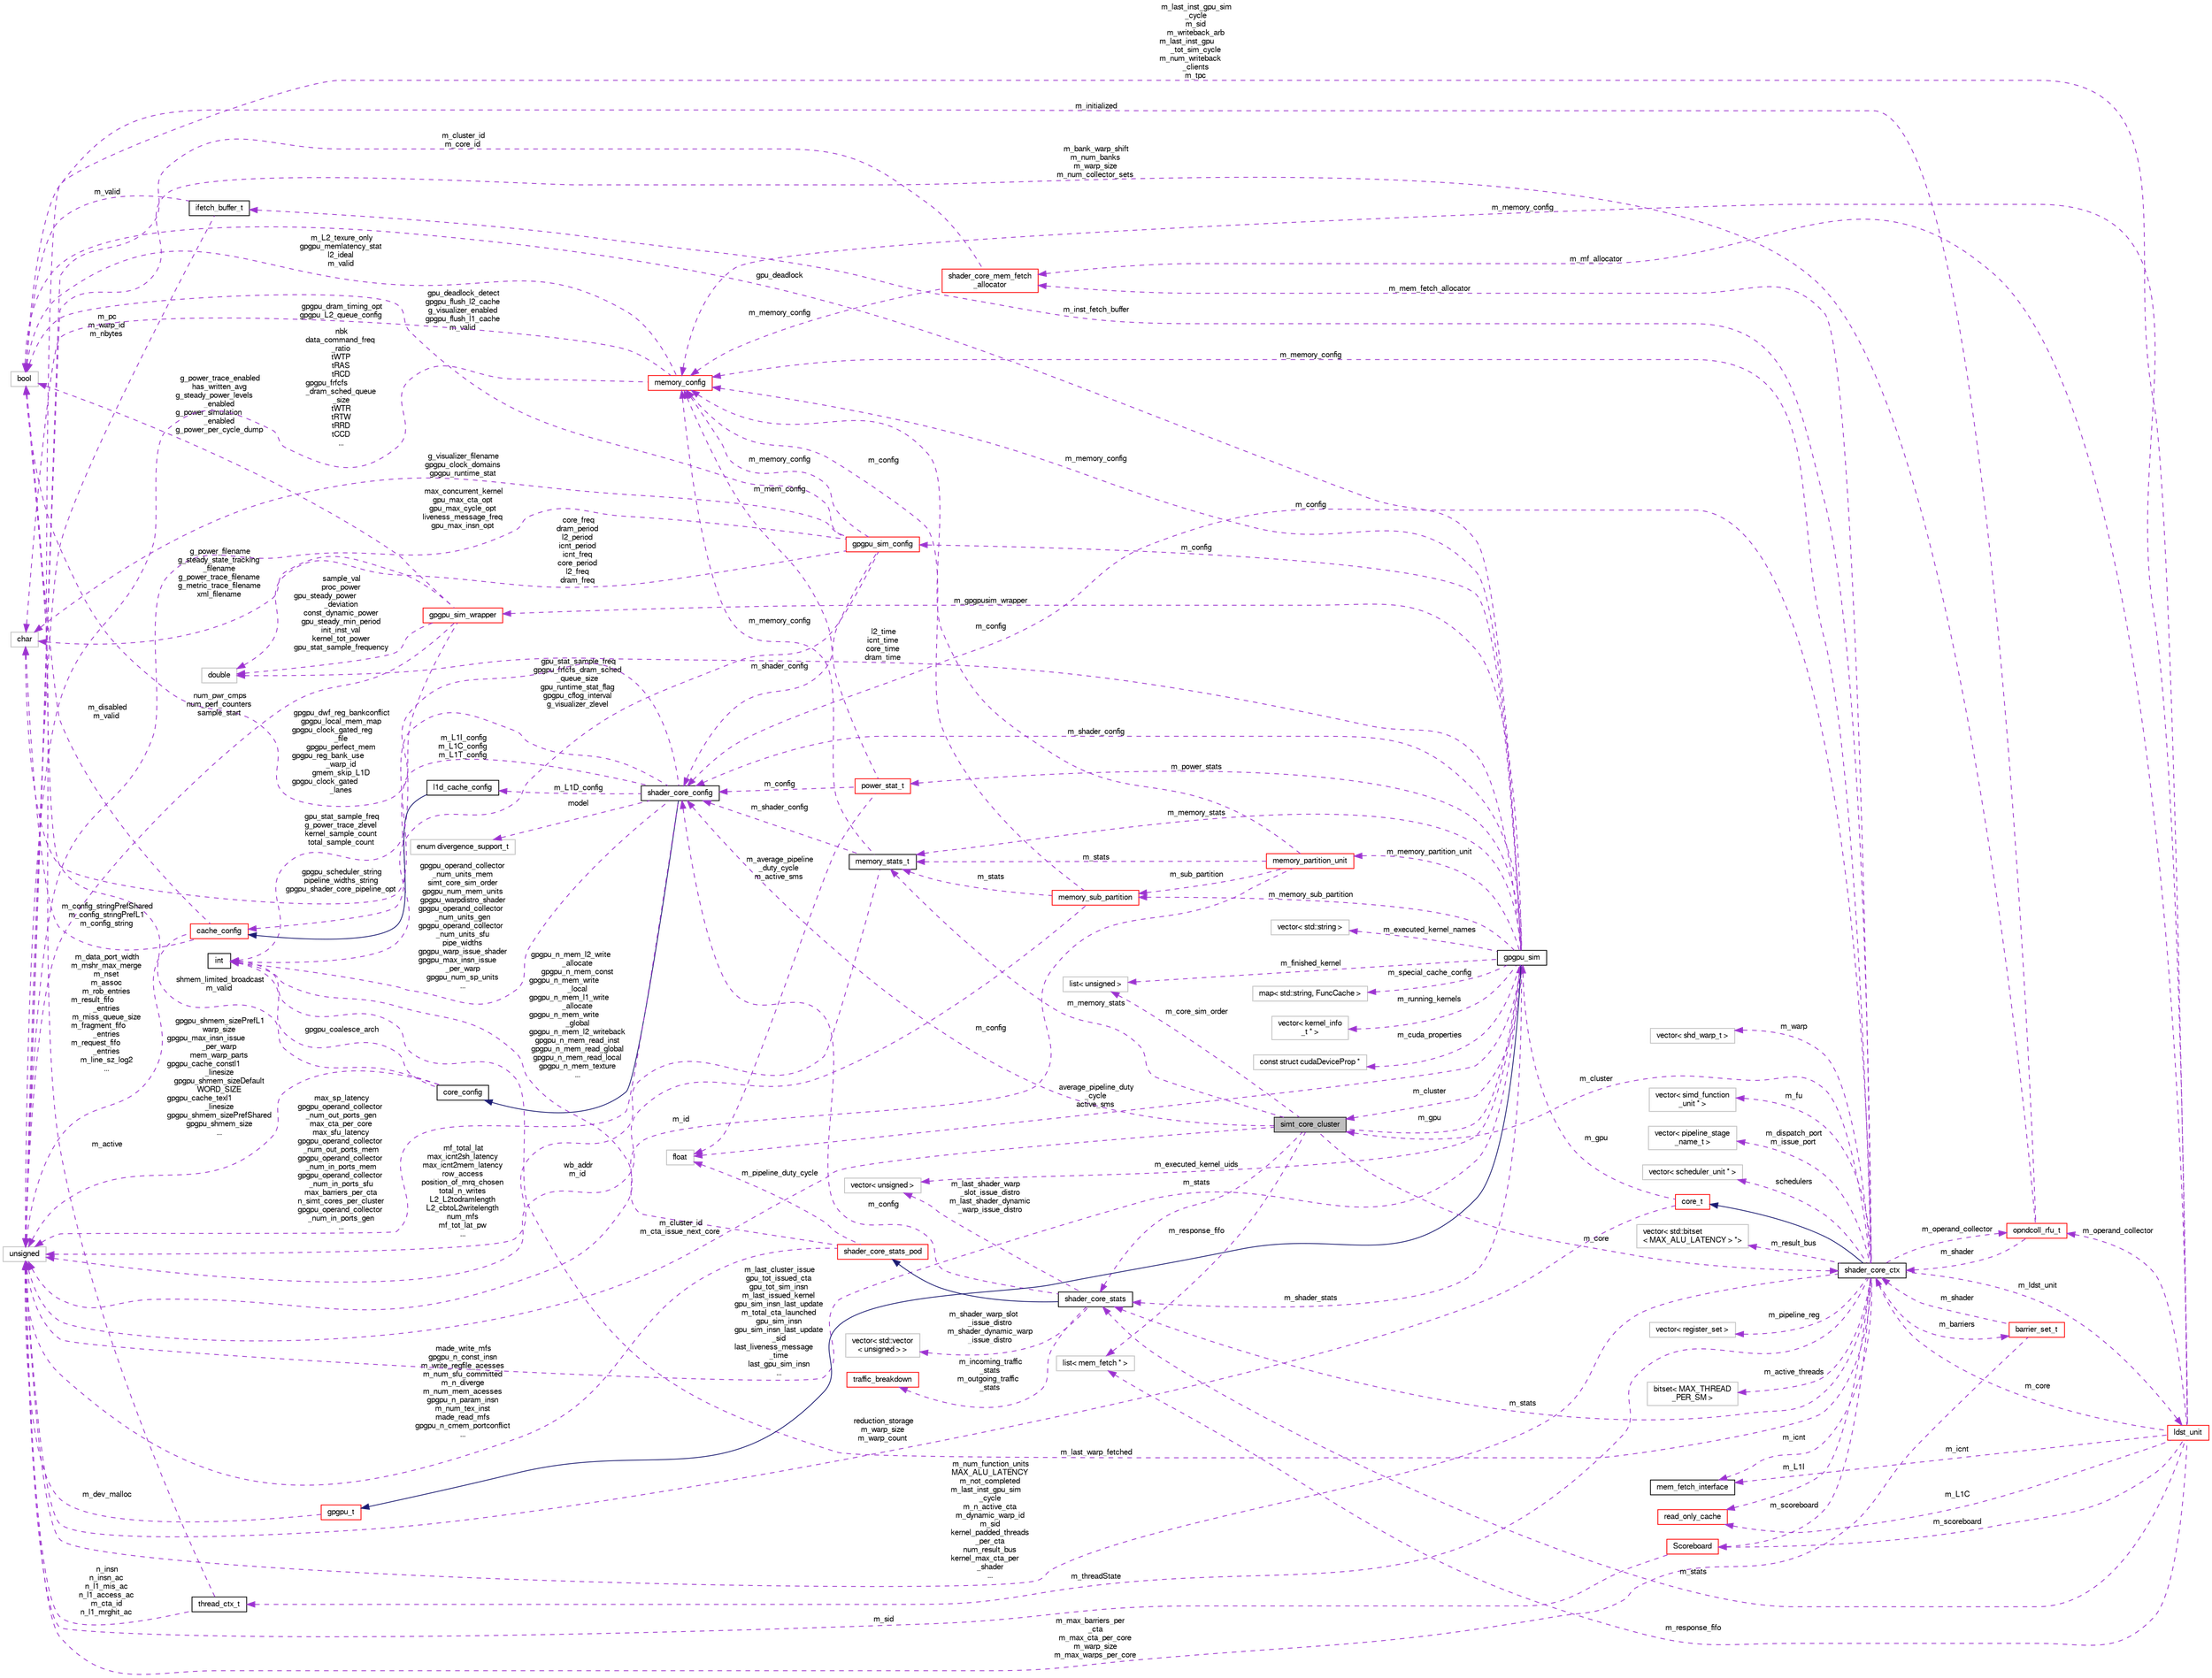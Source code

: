 digraph "simt_core_cluster"
{
  bgcolor="transparent";
  edge [fontname="FreeSans",fontsize="10",labelfontname="FreeSans",labelfontsize="10"];
  node [fontname="FreeSans",fontsize="10",shape=record];
  rankdir="LR";
  Node1 [label="simt_core_cluster",height=0.2,width=0.4,color="black", fillcolor="grey75", style="filled", fontcolor="black"];
  Node2 -> Node1 [dir="back",color="darkorchid3",fontsize="10",style="dashed",label=" m_config" ,fontname="FreeSans"];
  Node2 [label="shader_core_config",height=0.2,width=0.4,color="black",URL="$structshader__core__config.html"];
  Node3 -> Node2 [dir="back",color="midnightblue",fontsize="10",style="solid",fontname="FreeSans"];
  Node3 [label="core_config",height=0.2,width=0.4,color="black",URL="$structcore__config.html"];
  Node4 -> Node3 [dir="back",color="darkorchid3",fontsize="10",style="dashed",label=" gpgpu_coalesce_arch" ,fontname="FreeSans"];
  Node4 [label="int",height=0.2,width=0.4,color="black",URL="$classint.html"];
  Node5 -> Node3 [dir="back",color="darkorchid3",fontsize="10",style="dashed",label=" shmem_limited_broadcast\nm_valid" ,fontname="FreeSans"];
  Node5 [label="bool",height=0.2,width=0.4,color="grey75"];
  Node6 -> Node3 [dir="back",color="darkorchid3",fontsize="10",style="dashed",label=" gpgpu_shmem_sizePrefL1\nwarp_size\ngpgpu_max_insn_issue\l_per_warp\nmem_warp_parts\ngpgpu_cache_constl1\l_linesize\ngpgpu_shmem_sizeDefault\nWORD_SIZE\ngpgpu_cache_texl1\l_linesize\ngpgpu_shmem_sizePrefShared\ngpgpu_shmem_size\n..." ,fontname="FreeSans"];
  Node6 [label="unsigned",height=0.2,width=0.4,color="grey75"];
  Node7 -> Node2 [dir="back",color="darkorchid3",fontsize="10",style="dashed",label=" m_L1D_config" ,fontname="FreeSans"];
  Node7 [label="l1d_cache_config",height=0.2,width=0.4,color="black",URL="$classl1d__cache__config.html"];
  Node8 -> Node7 [dir="back",color="midnightblue",fontsize="10",style="solid",fontname="FreeSans"];
  Node8 [label="cache_config",height=0.2,width=0.4,color="red",URL="$classcache__config.html"];
  Node9 -> Node8 [dir="back",color="darkorchid3",fontsize="10",style="dashed",label=" m_config_stringPrefShared\nm_config_stringPrefL1\nm_config_string" ,fontname="FreeSans"];
  Node9 [label="char",height=0.2,width=0.4,color="grey75"];
  Node5 -> Node8 [dir="back",color="darkorchid3",fontsize="10",style="dashed",label=" m_disabled\nm_valid" ,fontname="FreeSans"];
  Node6 -> Node8 [dir="back",color="darkorchid3",fontsize="10",style="dashed",label=" m_data_port_width\nm_mshr_max_merge\nm_nset\nm_assoc\nm_rob_entries\nm_result_fifo\l_entries\nm_miss_queue_size\nm_fragment_fifo\l_entries\nm_request_fifo\l_entries\nm_line_sz_log2\n..." ,fontname="FreeSans"];
  Node9 -> Node2 [dir="back",color="darkorchid3",fontsize="10",style="dashed",label=" gpgpu_scheduler_string\npipeline_widths_string\ngpgpu_shader_core_pipeline_opt" ,fontname="FreeSans"];
  Node20 -> Node2 [dir="back",color="darkorchid3",fontsize="10",style="dashed",label=" model" ,fontname="FreeSans"];
  Node20 [label="enum divergence_support_t",height=0.2,width=0.4,color="grey75"];
  Node4 -> Node2 [dir="back",color="darkorchid3",fontsize="10",style="dashed",label=" gpgpu_operand_collector\l_num_units_mem\nsimt_core_sim_order\ngpgpu_num_mem_units\ngpgpu_warpdistro_shader\ngpgpu_operand_collector\l_num_units_gen\ngpgpu_operand_collector\l_num_units_sfu\npipe_widths\ngpgpu_warp_issue_shader\ngpgpu_max_insn_issue\l_per_warp\ngpgpu_num_sp_units\n..." ,fontname="FreeSans"];
  Node5 -> Node2 [dir="back",color="darkorchid3",fontsize="10",style="dashed",label=" gpgpu_dwf_reg_bankconflict\ngpgpu_local_mem_map\ngpgpu_clock_gated_reg\l_file\ngpgpu_perfect_mem\ngpgpu_reg_bank_use\l_warp_id\ngmem_skip_L1D\ngpgpu_clock_gated\l_lanes" ,fontname="FreeSans"];
  Node8 -> Node2 [dir="back",color="darkorchid3",fontsize="10",style="dashed",label=" m_L1I_config\nm_L1C_config\nm_L1T_config" ,fontname="FreeSans"];
  Node6 -> Node2 [dir="back",color="darkorchid3",fontsize="10",style="dashed",label=" max_sp_latency\ngpgpu_operand_collector\l_num_out_ports_gen\nmax_cta_per_core\nmax_sfu_latency\ngpgpu_operand_collector\l_num_out_ports_mem\ngpgpu_operand_collector\l_num_in_ports_mem\ngpgpu_operand_collector\l_num_in_ports_sfu\nmax_barriers_per_cta\nn_simt_cores_per_cluster\ngpgpu_operand_collector\l_num_in_ports_gen\n..." ,fontname="FreeSans"];
  Node21 -> Node1 [dir="back",color="darkorchid3",fontsize="10",style="dashed",label=" m_stats" ,fontname="FreeSans"];
  Node21 [label="shader_core_stats",height=0.2,width=0.4,color="black",URL="$classshader__core__stats.html"];
  Node22 -> Node21 [dir="back",color="midnightblue",fontsize="10",style="solid",fontname="FreeSans"];
  Node22 [label="shader_core_stats_pod",height=0.2,width=0.4,color="red",URL="$structshader__core__stats__pod.html"];
  Node23 -> Node22 [dir="back",color="darkorchid3",fontsize="10",style="dashed",label=" m_pipeline_duty_cycle" ,fontname="FreeSans"];
  Node23 [label="float",height=0.2,width=0.4,color="grey75"];
  Node4 -> Node22 [dir="back",color="darkorchid3",fontsize="10",style="dashed",label=" gpgpu_n_mem_l2_write\l_allocate\ngpgpu_n_mem_const\ngpgpu_n_mem_write\l_local\ngpgpu_n_mem_l1_write\l_allocate\ngpgpu_n_mem_write\l_global\ngpgpu_n_mem_l2_writeback\ngpgpu_n_mem_read_inst\ngpgpu_n_mem_read_global\ngpgpu_n_mem_read_local\ngpgpu_n_mem_texture\n..." ,fontname="FreeSans"];
  Node6 -> Node22 [dir="back",color="darkorchid3",fontsize="10",style="dashed",label=" made_write_mfs\ngpgpu_n_const_insn\nm_write_regfile_acesses\nm_num_sfu_committed\nm_n_diverge\nm_num_mem_acesses\ngpgpu_n_param_insn\nm_num_tex_inst\nmade_read_mfs\ngpgpu_n_cmem_portconflict\n..." ,fontname="FreeSans"];
  Node26 -> Node21 [dir="back",color="darkorchid3",fontsize="10",style="dashed",label=" m_incoming_traffic\l_stats\nm_outgoing_traffic\l_stats" ,fontname="FreeSans"];
  Node26 [label="traffic_breakdown",height=0.2,width=0.4,color="red",URL="$classtraffic__breakdown.html"];
  Node2 -> Node21 [dir="back",color="darkorchid3",fontsize="10",style="dashed",label=" m_config" ,fontname="FreeSans"];
  Node29 -> Node21 [dir="back",color="darkorchid3",fontsize="10",style="dashed",label=" m_last_shader_warp\l_slot_issue_distro\nm_last_shader_dynamic\l_warp_issue_distro" ,fontname="FreeSans"];
  Node29 [label="vector\< unsigned \>",height=0.2,width=0.4,color="grey75"];
  Node30 -> Node21 [dir="back",color="darkorchid3",fontsize="10",style="dashed",label=" m_shader_warp_slot\l_issue_distro\nm_shader_dynamic_warp\l_issue_distro" ,fontname="FreeSans"];
  Node30 [label="vector\< std::vector\l\< unsigned \> \>",height=0.2,width=0.4,color="grey75"];
  Node31 -> Node1 [dir="back",color="darkorchid3",fontsize="10",style="dashed",label=" m_memory_stats" ,fontname="FreeSans"];
  Node31 [label="memory_stats_t",height=0.2,width=0.4,color="black",URL="$classmemory__stats__t.html"];
  Node2 -> Node31 [dir="back",color="darkorchid3",fontsize="10",style="dashed",label=" m_shader_config" ,fontname="FreeSans"];
  Node32 -> Node31 [dir="back",color="darkorchid3",fontsize="10",style="dashed",label=" m_memory_config" ,fontname="FreeSans"];
  Node32 [label="memory_config",height=0.2,width=0.4,color="red",URL="$structmemory__config.html"];
  Node9 -> Node32 [dir="back",color="darkorchid3",fontsize="10",style="dashed",label=" gpgpu_dram_timing_opt\ngpgpu_L2_queue_config" ,fontname="FreeSans"];
  Node5 -> Node32 [dir="back",color="darkorchid3",fontsize="10",style="dashed",label=" m_L2_texure_only\ngpgpu_memlatency_stat\nl2_ideal\nm_valid" ,fontname="FreeSans"];
  Node6 -> Node32 [dir="back",color="darkorchid3",fontsize="10",style="dashed",label=" nbk\ndata_command_freq\l_ratio\ntWTP\ntRAS\ntRCD\ngpgpu_frfcfs\l_dram_sched_queue\l_size\ntWTR\ntRTW\ntRRD\ntCCD\n..." ,fontname="FreeSans"];
  Node6 -> Node31 [dir="back",color="darkorchid3",fontsize="10",style="dashed",label=" mf_total_lat\nmax_icnt2sh_latency\nmax_icnt2mem_latency\nrow_access\nposition_of_mrq_chosen\ntotal_n_writes\nL2_L2todramlength\nL2_cbtoL2writelength\nnum_mfs\nmf_tot_lat_pw\n..." ,fontname="FreeSans"];
  Node37 -> Node1 [dir="back",color="darkorchid3",fontsize="10",style="dashed",label=" m_core_sim_order" ,fontname="FreeSans"];
  Node37 [label="list\< unsigned \>",height=0.2,width=0.4,color="grey75"];
  Node38 -> Node1 [dir="back",color="darkorchid3",fontsize="10",style="dashed",label=" m_gpu" ,fontname="FreeSans"];
  Node38 [label="gpgpu_sim",height=0.2,width=0.4,color="black",URL="$classgpgpu__sim.html"];
  Node39 -> Node38 [dir="back",color="midnightblue",fontsize="10",style="solid",fontname="FreeSans"];
  Node39 [label="gpgpu_t",height=0.2,width=0.4,color="red",URL="$classgpgpu__t.html"];
  Node6 -> Node39 [dir="back",color="darkorchid3",fontsize="10",style="dashed",label=" m_dev_malloc" ,fontname="FreeSans"];
  Node47 -> Node38 [dir="back",color="darkorchid3",fontsize="10",style="dashed",label=" l2_time\nicnt_time\ncore_time\ndram_time" ,fontname="FreeSans"];
  Node47 [label="double",height=0.2,width=0.4,color="grey75"];
  Node2 -> Node38 [dir="back",color="darkorchid3",fontsize="10",style="dashed",label=" m_shader_config" ,fontname="FreeSans"];
  Node48 -> Node38 [dir="back",color="darkorchid3",fontsize="10",style="dashed",label=" m_cuda_properties" ,fontname="FreeSans"];
  Node48 [label="const struct cudaDeviceProp *",height=0.2,width=0.4,color="grey75"];
  Node1 -> Node38 [dir="back",color="darkorchid3",fontsize="10",style="dashed",label=" m_cluster" ,fontname="FreeSans"];
  Node29 -> Node38 [dir="back",color="darkorchid3",fontsize="10",style="dashed",label=" m_executed_kernel_uids" ,fontname="FreeSans"];
  Node49 -> Node38 [dir="back",color="darkorchid3",fontsize="10",style="dashed",label=" m_executed_kernel_names" ,fontname="FreeSans"];
  Node49 [label="vector\< std::string \>",height=0.2,width=0.4,color="grey75"];
  Node23 -> Node38 [dir="back",color="darkorchid3",fontsize="10",style="dashed",label=" average_pipeline_duty\l_cycle\nactive_sms" ,fontname="FreeSans"];
  Node21 -> Node38 [dir="back",color="darkorchid3",fontsize="10",style="dashed",label=" m_shader_stats" ,fontname="FreeSans"];
  Node32 -> Node38 [dir="back",color="darkorchid3",fontsize="10",style="dashed",label=" m_memory_config" ,fontname="FreeSans"];
  Node50 -> Node38 [dir="back",color="darkorchid3",fontsize="10",style="dashed",label=" m_memory_partition_unit" ,fontname="FreeSans"];
  Node50 [label="memory_partition_unit",height=0.2,width=0.4,color="red",URL="$classmemory__partition__unit.html"];
  Node32 -> Node50 [dir="back",color="darkorchid3",fontsize="10",style="dashed",label=" m_config" ,fontname="FreeSans"];
  Node31 -> Node50 [dir="back",color="darkorchid3",fontsize="10",style="dashed",label=" m_stats" ,fontname="FreeSans"];
  Node6 -> Node50 [dir="back",color="darkorchid3",fontsize="10",style="dashed",label=" m_id" ,fontname="FreeSans"];
  Node95 -> Node50 [dir="back",color="darkorchid3",fontsize="10",style="dashed",label=" m_sub_partition" ,fontname="FreeSans"];
  Node95 [label="memory_sub_partition",height=0.2,width=0.4,color="red",URL="$classmemory__sub__partition.html"];
  Node32 -> Node95 [dir="back",color="darkorchid3",fontsize="10",style="dashed",label=" m_config" ,fontname="FreeSans"];
  Node31 -> Node95 [dir="back",color="darkorchid3",fontsize="10",style="dashed",label=" m_stats" ,fontname="FreeSans"];
  Node6 -> Node95 [dir="back",color="darkorchid3",fontsize="10",style="dashed",label=" wb_addr\nm_id" ,fontname="FreeSans"];
  Node117 -> Node38 [dir="back",color="darkorchid3",fontsize="10",style="dashed",label=" m_power_stats" ,fontname="FreeSans"];
  Node117 [label="power_stat_t",height=0.2,width=0.4,color="red",URL="$classpower__stat__t.html"];
  Node2 -> Node117 [dir="back",color="darkorchid3",fontsize="10",style="dashed",label=" m_config" ,fontname="FreeSans"];
  Node23 -> Node117 [dir="back",color="darkorchid3",fontsize="10",style="dashed",label=" m_average_pipeline\l_duty_cycle\nm_active_sms" ,fontname="FreeSans"];
  Node32 -> Node117 [dir="back",color="darkorchid3",fontsize="10",style="dashed",label=" m_mem_config" ,fontname="FreeSans"];
  Node31 -> Node38 [dir="back",color="darkorchid3",fontsize="10",style="dashed",label=" m_memory_stats" ,fontname="FreeSans"];
  Node5 -> Node38 [dir="back",color="darkorchid3",fontsize="10",style="dashed",label=" gpu_deadlock" ,fontname="FreeSans"];
  Node37 -> Node38 [dir="back",color="darkorchid3",fontsize="10",style="dashed",label=" m_finished_kernel" ,fontname="FreeSans"];
  Node122 -> Node38 [dir="back",color="darkorchid3",fontsize="10",style="dashed",label=" m_config" ,fontname="FreeSans"];
  Node122 [label="gpgpu_sim_config",height=0.2,width=0.4,color="red",URL="$classgpgpu__sim__config.html"];
  Node47 -> Node122 [dir="back",color="darkorchid3",fontsize="10",style="dashed",label=" core_freq\ndram_period\nl2_period\nicnt_period\nicnt_freq\ncore_period\nl2_freq\ndram_freq" ,fontname="FreeSans"];
  Node2 -> Node122 [dir="back",color="darkorchid3",fontsize="10",style="dashed",label=" m_shader_config" ,fontname="FreeSans"];
  Node9 -> Node122 [dir="back",color="darkorchid3",fontsize="10",style="dashed",label=" g_visualizer_filename\ngpgpu_clock_domains\ngpgpu_runtime_stat" ,fontname="FreeSans"];
  Node32 -> Node122 [dir="back",color="darkorchid3",fontsize="10",style="dashed",label=" m_memory_config" ,fontname="FreeSans"];
  Node4 -> Node122 [dir="back",color="darkorchid3",fontsize="10",style="dashed",label=" gpu_stat_sample_freq\ngpgpu_frfcfs_dram_sched\l_queue_size\ngpu_runtime_stat_flag\ngpgpu_cflog_interval\ng_visualizer_zlevel" ,fontname="FreeSans"];
  Node5 -> Node122 [dir="back",color="darkorchid3",fontsize="10",style="dashed",label=" gpu_deadlock_detect\ngpgpu_flush_l2_cache\ng_visualizer_enabled\ngpgpu_flush_l1_cache\nm_valid" ,fontname="FreeSans"];
  Node6 -> Node122 [dir="back",color="darkorchid3",fontsize="10",style="dashed",label=" max_concurrent_kernel\ngpu_max_cta_opt\ngpu_max_cycle_opt\nliveness_message_freq\ngpu_max_insn_opt" ,fontname="FreeSans"];
  Node6 -> Node38 [dir="back",color="darkorchid3",fontsize="10",style="dashed",label=" m_last_cluster_issue\ngpu_tot_issued_cta\ngpu_tot_sim_insn\nm_last_issued_kernel\ngpu_sim_insn_last_update\nm_total_cta_launched\ngpu_sim_insn\ngpu_sim_insn_last_update\l_sid\nlast_liveness_message\l_time\nlast_gpu_sim_insn\n..." ,fontname="FreeSans"];
  Node124 -> Node38 [dir="back",color="darkorchid3",fontsize="10",style="dashed",label=" m_special_cache_config" ,fontname="FreeSans"];
  Node124 [label="map\< std::string, FuncCache \>",height=0.2,width=0.4,color="grey75"];
  Node125 -> Node38 [dir="back",color="darkorchid3",fontsize="10",style="dashed",label=" m_gpgpusim_wrapper" ,fontname="FreeSans"];
  Node125 [label="gpgpu_sim_wrapper",height=0.2,width=0.4,color="red",URL="$classgpgpu__sim__wrapper.html"];
  Node47 -> Node125 [dir="back",color="darkorchid3",fontsize="10",style="dashed",label=" sample_val\nproc_power\ngpu_steady_power\l_deviation\nconst_dynamic_power\ngpu_steady_min_period\ninit_inst_val\nkernel_tot_power\ngpu_stat_sample_frequency" ,fontname="FreeSans"];
  Node9 -> Node125 [dir="back",color="darkorchid3",fontsize="10",style="dashed",label=" g_power_filename\ng_steady_state_tracking\l_filename\ng_power_trace_filename\ng_metric_trace_filename\nxml_filename" ,fontname="FreeSans"];
  Node4 -> Node125 [dir="back",color="darkorchid3",fontsize="10",style="dashed",label=" gpu_stat_sample_freq\ng_power_trace_zlevel\nkernel_sample_count\ntotal_sample_count" ,fontname="FreeSans"];
  Node5 -> Node125 [dir="back",color="darkorchid3",fontsize="10",style="dashed",label=" g_power_trace_enabled\nhas_written_avg\ng_steady_power_levels\l_enabled\ng_power_simulation\l_enabled\ng_power_per_cycle_dump" ,fontname="FreeSans"];
  Node6 -> Node125 [dir="back",color="darkorchid3",fontsize="10",style="dashed",label=" num_pwr_cmps\nnum_perf_counters\nsample_start" ,fontname="FreeSans"];
  Node189 -> Node38 [dir="back",color="darkorchid3",fontsize="10",style="dashed",label=" m_running_kernels" ,fontname="FreeSans"];
  Node189 [label="vector\< kernel_info\l_t * \>",height=0.2,width=0.4,color="grey75"];
  Node95 -> Node38 [dir="back",color="darkorchid3",fontsize="10",style="dashed",label=" m_memory_sub_partition" ,fontname="FreeSans"];
  Node109 -> Node1 [dir="back",color="darkorchid3",fontsize="10",style="dashed",label=" m_response_fifo" ,fontname="FreeSans"];
  Node109 [label="list\< mem_fetch * \>",height=0.2,width=0.4,color="grey75"];
  Node190 -> Node1 [dir="back",color="darkorchid3",fontsize="10",style="dashed",label=" m_core" ,fontname="FreeSans"];
  Node190 [label="shader_core_ctx",height=0.2,width=0.4,color="black",URL="$classshader__core__ctx.html"];
  Node191 -> Node190 [dir="back",color="midnightblue",fontsize="10",style="solid",fontname="FreeSans"];
  Node191 [label="core_t",height=0.2,width=0.4,color="red",URL="$classcore__t.html"];
  Node38 -> Node191 [dir="back",color="darkorchid3",fontsize="10",style="dashed",label=" m_gpu" ,fontname="FreeSans"];
  Node6 -> Node191 [dir="back",color="darkorchid3",fontsize="10",style="dashed",label=" reduction_storage\nm_warp_size\nm_warp_count" ,fontname="FreeSans"];
  Node1 -> Node190 [dir="back",color="darkorchid3",fontsize="10",style="dashed",label=" m_cluster" ,fontname="FreeSans"];
  Node2 -> Node190 [dir="back",color="darkorchid3",fontsize="10",style="dashed",label=" m_config" ,fontname="FreeSans"];
  Node240 -> Node190 [dir="back",color="darkorchid3",fontsize="10",style="dashed",label=" m_inst_fetch_buffer" ,fontname="FreeSans"];
  Node240 [label="ifetch_buffer_t",height=0.2,width=0.4,color="black",URL="$structifetch__buffer__t.html"];
  Node5 -> Node240 [dir="back",color="darkorchid3",fontsize="10",style="dashed",label=" m_valid" ,fontname="FreeSans"];
  Node6 -> Node240 [dir="back",color="darkorchid3",fontsize="10",style="dashed",label=" m_pc\nm_warp_id\nm_nbytes" ,fontname="FreeSans"];
  Node241 -> Node190 [dir="back",color="darkorchid3",fontsize="10",style="dashed",label=" m_warp" ,fontname="FreeSans"];
  Node241 [label="vector\< shd_warp_t \>",height=0.2,width=0.4,color="grey75"];
  Node97 -> Node190 [dir="back",color="darkorchid3",fontsize="10",style="dashed",label=" m_icnt" ,fontname="FreeSans"];
  Node97 [label="mem_fetch_interface",height=0.2,width=0.4,color="black",URL="$classmem__fetch__interface.html"];
  Node21 -> Node190 [dir="back",color="darkorchid3",fontsize="10",style="dashed",label=" m_stats" ,fontname="FreeSans"];
  Node32 -> Node190 [dir="back",color="darkorchid3",fontsize="10",style="dashed",label=" m_memory_config" ,fontname="FreeSans"];
  Node242 -> Node190 [dir="back",color="darkorchid3",fontsize="10",style="dashed",label=" m_scoreboard" ,fontname="FreeSans"];
  Node242 [label="Scoreboard",height=0.2,width=0.4,color="red",URL="$classScoreboard.html"];
  Node6 -> Node242 [dir="back",color="darkorchid3",fontsize="10",style="dashed",label=" m_sid" ,fontname="FreeSans"];
  Node244 -> Node190 [dir="back",color="darkorchid3",fontsize="10",style="dashed",label=" m_fu" ,fontname="FreeSans"];
  Node244 [label="vector\< simd_function\l_unit * \>",height=0.2,width=0.4,color="grey75"];
  Node245 -> Node190 [dir="back",color="darkorchid3",fontsize="10",style="dashed",label=" m_dispatch_port\nm_issue_port" ,fontname="FreeSans"];
  Node245 [label="vector\< pipeline_stage\l_name_t \>",height=0.2,width=0.4,color="grey75"];
  Node4 -> Node190 [dir="back",color="darkorchid3",fontsize="10",style="dashed",label=" m_last_warp_fetched" ,fontname="FreeSans"];
  Node246 -> Node190 [dir="back",color="darkorchid3",fontsize="10",style="dashed",label=" m_L1I" ,fontname="FreeSans"];
  Node246 [label="read_only_cache",height=0.2,width=0.4,color="red",URL="$classread__only__cache.html",tooltip="Read only cache. "];
  Node247 -> Node190 [dir="back",color="darkorchid3",fontsize="10",style="dashed",label=" m_ldst_unit" ,fontname="FreeSans"];
  Node247 [label="ldst_unit",height=0.2,width=0.4,color="red",URL="$classldst__unit.html"];
  Node21 -> Node247 [dir="back",color="darkorchid3",fontsize="10",style="dashed",label=" m_stats" ,fontname="FreeSans"];
  Node97 -> Node247 [dir="back",color="darkorchid3",fontsize="10",style="dashed",label=" m_icnt" ,fontname="FreeSans"];
  Node32 -> Node247 [dir="back",color="darkorchid3",fontsize="10",style="dashed",label=" m_memory_config" ,fontname="FreeSans"];
  Node242 -> Node247 [dir="back",color="darkorchid3",fontsize="10",style="dashed",label=" m_scoreboard" ,fontname="FreeSans"];
  Node246 -> Node247 [dir="back",color="darkorchid3",fontsize="10",style="dashed",label=" m_L1C" ,fontname="FreeSans"];
  Node262 -> Node247 [dir="back",color="darkorchid3",fontsize="10",style="dashed",label=" m_mf_allocator" ,fontname="FreeSans"];
  Node262 [label="shader_core_mem_fetch\l_allocator",height=0.2,width=0.4,color="red",URL="$classshader__core__mem__fetch__allocator.html"];
  Node32 -> Node262 [dir="back",color="darkorchid3",fontsize="10",style="dashed",label=" m_memory_config" ,fontname="FreeSans"];
  Node6 -> Node262 [dir="back",color="darkorchid3",fontsize="10",style="dashed",label=" m_cluster_id\nm_core_id" ,fontname="FreeSans"];
  Node263 -> Node247 [dir="back",color="darkorchid3",fontsize="10",style="dashed",label=" m_operand_collector" ,fontname="FreeSans"];
  Node263 [label="opndcoll_rfu_t",height=0.2,width=0.4,color="red",URL="$classopndcoll__rfu__t.html"];
  Node5 -> Node263 [dir="back",color="darkorchid3",fontsize="10",style="dashed",label=" m_initialized" ,fontname="FreeSans"];
  Node190 -> Node263 [dir="back",color="darkorchid3",fontsize="10",style="dashed",label=" m_shader" ,fontname="FreeSans"];
  Node6 -> Node263 [dir="back",color="darkorchid3",fontsize="10",style="dashed",label=" m_bank_warp_shift\nm_num_banks\nm_warp_size\nm_num_collector_sets" ,fontname="FreeSans"];
  Node109 -> Node247 [dir="back",color="darkorchid3",fontsize="10",style="dashed",label=" m_response_fifo" ,fontname="FreeSans"];
  Node190 -> Node247 [dir="back",color="darkorchid3",fontsize="10",style="dashed",label=" m_core" ,fontname="FreeSans"];
  Node6 -> Node247 [dir="back",color="darkorchid3",fontsize="10",style="dashed",label=" m_last_inst_gpu_sim\l_cycle\nm_sid\nm_writeback_arb\nm_last_inst_gpu\l_tot_sim_cycle\nm_num_writeback\l_clients\nm_tpc" ,fontname="FreeSans"];
  Node276 -> Node190 [dir="back",color="darkorchid3",fontsize="10",style="dashed",label=" schedulers" ,fontname="FreeSans"];
  Node276 [label="vector\< scheduler_unit * \>",height=0.2,width=0.4,color="grey75"];
  Node262 -> Node190 [dir="back",color="darkorchid3",fontsize="10",style="dashed",label=" m_mem_fetch_allocator" ,fontname="FreeSans"];
  Node277 -> Node190 [dir="back",color="darkorchid3",fontsize="10",style="dashed",label=" m_result_bus" ,fontname="FreeSans"];
  Node277 [label="vector\< std::bitset\l\< MAX_ALU_LATENCY \> *\>",height=0.2,width=0.4,color="grey75"];
  Node263 -> Node190 [dir="back",color="darkorchid3",fontsize="10",style="dashed",label=" m_operand_collector" ,fontname="FreeSans"];
  Node278 -> Node190 [dir="back",color="darkorchid3",fontsize="10",style="dashed",label=" m_threadState" ,fontname="FreeSans"];
  Node278 [label="thread_ctx_t",height=0.2,width=0.4,color="black",URL="$classthread__ctx__t.html"];
  Node5 -> Node278 [dir="back",color="darkorchid3",fontsize="10",style="dashed",label=" m_active" ,fontname="FreeSans"];
  Node6 -> Node278 [dir="back",color="darkorchid3",fontsize="10",style="dashed",label=" n_insn\nn_insn_ac\nn_l1_mis_ac\nn_l1_access_ac\nm_cta_id\nn_l1_mrghit_ac" ,fontname="FreeSans"];
  Node279 -> Node190 [dir="back",color="darkorchid3",fontsize="10",style="dashed",label=" m_pipeline_reg" ,fontname="FreeSans"];
  Node279 [label="vector\< register_set \>",height=0.2,width=0.4,color="grey75"];
  Node280 -> Node190 [dir="back",color="darkorchid3",fontsize="10",style="dashed",label=" m_barriers" ,fontname="FreeSans"];
  Node280 [label="barrier_set_t",height=0.2,width=0.4,color="red",URL="$classbarrier__set__t.html"];
  Node190 -> Node280 [dir="back",color="darkorchid3",fontsize="10",style="dashed",label=" m_shader" ,fontname="FreeSans"];
  Node6 -> Node280 [dir="back",color="darkorchid3",fontsize="10",style="dashed",label=" m_max_barriers_per\l_cta\nm_max_cta_per_core\nm_warp_size\nm_max_warps_per_core" ,fontname="FreeSans"];
  Node6 -> Node190 [dir="back",color="darkorchid3",fontsize="10",style="dashed",label=" m_num_function_units\nMAX_ALU_LATENCY\nm_not_completed\nm_last_inst_gpu_sim\l_cycle\nm_n_active_cta\nm_dynamic_warp_id\nm_sid\nkernel_padded_threads\l_per_cta\nnum_result_bus\nkernel_max_cta_per\l_shader\n..." ,fontname="FreeSans"];
  Node283 -> Node190 [dir="back",color="darkorchid3",fontsize="10",style="dashed",label=" m_active_threads" ,fontname="FreeSans"];
  Node283 [label="bitset\< MAX_THREAD\l_PER_SM \>",height=0.2,width=0.4,color="grey75"];
  Node6 -> Node1 [dir="back",color="darkorchid3",fontsize="10",style="dashed",label=" m_cluster_id\nm_cta_issue_next_core" ,fontname="FreeSans"];
}

